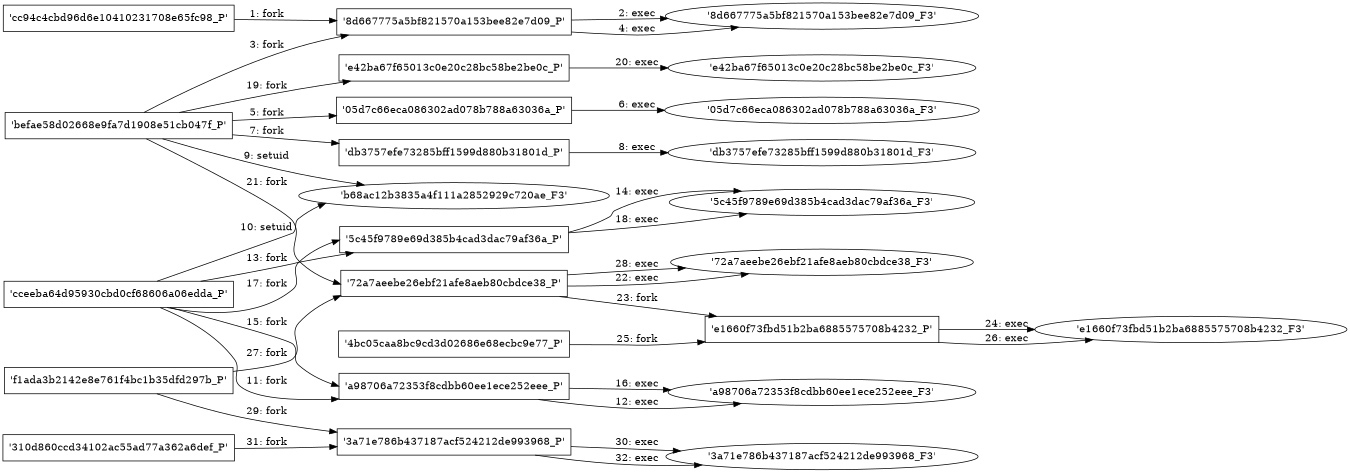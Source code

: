 digraph "D:\Learning\Paper\apt\基于CTI的攻击预警\Dataset\攻击图\ASGfromALLCTI\Microsoft Patch Tuesday - September 2016.dot" {
rankdir="LR"
size="9"
fixedsize="false"
splines="true"
nodesep=0.3
ranksep=0
fontsize=10
overlap="scalexy"
engine= "neato"
	"'cc94c4cbd96d6e10410231708e65fc98_P'" [node_type=Process shape=box]
	"'8d667775a5bf821570a153bee82e7d09_P'" [node_type=Process shape=box]
	"'cc94c4cbd96d6e10410231708e65fc98_P'" -> "'8d667775a5bf821570a153bee82e7d09_P'" [label="1: fork"]
	"'8d667775a5bf821570a153bee82e7d09_P'" [node_type=Process shape=box]
	"'8d667775a5bf821570a153bee82e7d09_F3'" [node_type=File shape=ellipse]
	"'8d667775a5bf821570a153bee82e7d09_P'" -> "'8d667775a5bf821570a153bee82e7d09_F3'" [label="2: exec"]
	"'befae58d02668e9fa7d1908e51cb047f_P'" [node_type=Process shape=box]
	"'8d667775a5bf821570a153bee82e7d09_P'" [node_type=Process shape=box]
	"'befae58d02668e9fa7d1908e51cb047f_P'" -> "'8d667775a5bf821570a153bee82e7d09_P'" [label="3: fork"]
	"'8d667775a5bf821570a153bee82e7d09_P'" [node_type=Process shape=box]
	"'8d667775a5bf821570a153bee82e7d09_F3'" [node_type=File shape=ellipse]
	"'8d667775a5bf821570a153bee82e7d09_P'" -> "'8d667775a5bf821570a153bee82e7d09_F3'" [label="4: exec"]
	"'befae58d02668e9fa7d1908e51cb047f_P'" [node_type=Process shape=box]
	"'05d7c66eca086302ad078b788a63036a_P'" [node_type=Process shape=box]
	"'befae58d02668e9fa7d1908e51cb047f_P'" -> "'05d7c66eca086302ad078b788a63036a_P'" [label="5: fork"]
	"'05d7c66eca086302ad078b788a63036a_P'" [node_type=Process shape=box]
	"'05d7c66eca086302ad078b788a63036a_F3'" [node_type=File shape=ellipse]
	"'05d7c66eca086302ad078b788a63036a_P'" -> "'05d7c66eca086302ad078b788a63036a_F3'" [label="6: exec"]
	"'befae58d02668e9fa7d1908e51cb047f_P'" [node_type=Process shape=box]
	"'db3757efe73285bff1599d880b31801d_P'" [node_type=Process shape=box]
	"'befae58d02668e9fa7d1908e51cb047f_P'" -> "'db3757efe73285bff1599d880b31801d_P'" [label="7: fork"]
	"'db3757efe73285bff1599d880b31801d_P'" [node_type=Process shape=box]
	"'db3757efe73285bff1599d880b31801d_F3'" [node_type=File shape=ellipse]
	"'db3757efe73285bff1599d880b31801d_P'" -> "'db3757efe73285bff1599d880b31801d_F3'" [label="8: exec"]
	"'b68ac12b3835a4f111a2852929c720ae_F3'" [node_type=file shape=ellipse]
	"'befae58d02668e9fa7d1908e51cb047f_P'" [node_type=Process shape=box]
	"'befae58d02668e9fa7d1908e51cb047f_P'" -> "'b68ac12b3835a4f111a2852929c720ae_F3'" [label="9: setuid"]
	"'b68ac12b3835a4f111a2852929c720ae_F3'" [node_type=file shape=ellipse]
	"'cceeba64d95930cbd0cf68606a06edda_P'" [node_type=Process shape=box]
	"'cceeba64d95930cbd0cf68606a06edda_P'" -> "'b68ac12b3835a4f111a2852929c720ae_F3'" [label="10: setuid"]
	"'cceeba64d95930cbd0cf68606a06edda_P'" [node_type=Process shape=box]
	"'a98706a72353f8cdbb60ee1ece252eee_P'" [node_type=Process shape=box]
	"'cceeba64d95930cbd0cf68606a06edda_P'" -> "'a98706a72353f8cdbb60ee1ece252eee_P'" [label="11: fork"]
	"'a98706a72353f8cdbb60ee1ece252eee_P'" [node_type=Process shape=box]
	"'a98706a72353f8cdbb60ee1ece252eee_F3'" [node_type=File shape=ellipse]
	"'a98706a72353f8cdbb60ee1ece252eee_P'" -> "'a98706a72353f8cdbb60ee1ece252eee_F3'" [label="12: exec"]
	"'cceeba64d95930cbd0cf68606a06edda_P'" [node_type=Process shape=box]
	"'5c45f9789e69d385b4cad3dac79af36a_P'" [node_type=Process shape=box]
	"'cceeba64d95930cbd0cf68606a06edda_P'" -> "'5c45f9789e69d385b4cad3dac79af36a_P'" [label="13: fork"]
	"'5c45f9789e69d385b4cad3dac79af36a_P'" [node_type=Process shape=box]
	"'5c45f9789e69d385b4cad3dac79af36a_F3'" [node_type=File shape=ellipse]
	"'5c45f9789e69d385b4cad3dac79af36a_P'" -> "'5c45f9789e69d385b4cad3dac79af36a_F3'" [label="14: exec"]
	"'cceeba64d95930cbd0cf68606a06edda_P'" [node_type=Process shape=box]
	"'a98706a72353f8cdbb60ee1ece252eee_P'" [node_type=Process shape=box]
	"'cceeba64d95930cbd0cf68606a06edda_P'" -> "'a98706a72353f8cdbb60ee1ece252eee_P'" [label="15: fork"]
	"'a98706a72353f8cdbb60ee1ece252eee_P'" [node_type=Process shape=box]
	"'a98706a72353f8cdbb60ee1ece252eee_F3'" [node_type=File shape=ellipse]
	"'a98706a72353f8cdbb60ee1ece252eee_P'" -> "'a98706a72353f8cdbb60ee1ece252eee_F3'" [label="16: exec"]
	"'cceeba64d95930cbd0cf68606a06edda_P'" [node_type=Process shape=box]
	"'5c45f9789e69d385b4cad3dac79af36a_P'" [node_type=Process shape=box]
	"'cceeba64d95930cbd0cf68606a06edda_P'" -> "'5c45f9789e69d385b4cad3dac79af36a_P'" [label="17: fork"]
	"'5c45f9789e69d385b4cad3dac79af36a_P'" [node_type=Process shape=box]
	"'5c45f9789e69d385b4cad3dac79af36a_F3'" [node_type=File shape=ellipse]
	"'5c45f9789e69d385b4cad3dac79af36a_P'" -> "'5c45f9789e69d385b4cad3dac79af36a_F3'" [label="18: exec"]
	"'befae58d02668e9fa7d1908e51cb047f_P'" [node_type=Process shape=box]
	"'e42ba67f65013c0e20c28bc58be2be0c_P'" [node_type=Process shape=box]
	"'befae58d02668e9fa7d1908e51cb047f_P'" -> "'e42ba67f65013c0e20c28bc58be2be0c_P'" [label="19: fork"]
	"'e42ba67f65013c0e20c28bc58be2be0c_P'" [node_type=Process shape=box]
	"'e42ba67f65013c0e20c28bc58be2be0c_F3'" [node_type=File shape=ellipse]
	"'e42ba67f65013c0e20c28bc58be2be0c_P'" -> "'e42ba67f65013c0e20c28bc58be2be0c_F3'" [label="20: exec"]
	"'befae58d02668e9fa7d1908e51cb047f_P'" [node_type=Process shape=box]
	"'72a7aeebe26ebf21afe8aeb80cbdce38_P'" [node_type=Process shape=box]
	"'befae58d02668e9fa7d1908e51cb047f_P'" -> "'72a7aeebe26ebf21afe8aeb80cbdce38_P'" [label="21: fork"]
	"'72a7aeebe26ebf21afe8aeb80cbdce38_P'" [node_type=Process shape=box]
	"'72a7aeebe26ebf21afe8aeb80cbdce38_F3'" [node_type=File shape=ellipse]
	"'72a7aeebe26ebf21afe8aeb80cbdce38_P'" -> "'72a7aeebe26ebf21afe8aeb80cbdce38_F3'" [label="22: exec"]
	"'72a7aeebe26ebf21afe8aeb80cbdce38_P'" [node_type=Process shape=box]
	"'e1660f73fbd51b2ba6885575708b4232_P'" [node_type=Process shape=box]
	"'72a7aeebe26ebf21afe8aeb80cbdce38_P'" -> "'e1660f73fbd51b2ba6885575708b4232_P'" [label="23: fork"]
	"'e1660f73fbd51b2ba6885575708b4232_P'" [node_type=Process shape=box]
	"'e1660f73fbd51b2ba6885575708b4232_F3'" [node_type=File shape=ellipse]
	"'e1660f73fbd51b2ba6885575708b4232_P'" -> "'e1660f73fbd51b2ba6885575708b4232_F3'" [label="24: exec"]
	"'4bc05caa8bc9cd3d02686e68ecbc9e77_P'" [node_type=Process shape=box]
	"'e1660f73fbd51b2ba6885575708b4232_P'" [node_type=Process shape=box]
	"'4bc05caa8bc9cd3d02686e68ecbc9e77_P'" -> "'e1660f73fbd51b2ba6885575708b4232_P'" [label="25: fork"]
	"'e1660f73fbd51b2ba6885575708b4232_P'" [node_type=Process shape=box]
	"'e1660f73fbd51b2ba6885575708b4232_F3'" [node_type=File shape=ellipse]
	"'e1660f73fbd51b2ba6885575708b4232_P'" -> "'e1660f73fbd51b2ba6885575708b4232_F3'" [label="26: exec"]
	"'f1ada3b2142e8e761f4bc1b35dfd297b_P'" [node_type=Process shape=box]
	"'72a7aeebe26ebf21afe8aeb80cbdce38_P'" [node_type=Process shape=box]
	"'f1ada3b2142e8e761f4bc1b35dfd297b_P'" -> "'72a7aeebe26ebf21afe8aeb80cbdce38_P'" [label="27: fork"]
	"'72a7aeebe26ebf21afe8aeb80cbdce38_P'" [node_type=Process shape=box]
	"'72a7aeebe26ebf21afe8aeb80cbdce38_F3'" [node_type=File shape=ellipse]
	"'72a7aeebe26ebf21afe8aeb80cbdce38_P'" -> "'72a7aeebe26ebf21afe8aeb80cbdce38_F3'" [label="28: exec"]
	"'f1ada3b2142e8e761f4bc1b35dfd297b_P'" [node_type=Process shape=box]
	"'3a71e786b437187acf524212de993968_P'" [node_type=Process shape=box]
	"'f1ada3b2142e8e761f4bc1b35dfd297b_P'" -> "'3a71e786b437187acf524212de993968_P'" [label="29: fork"]
	"'3a71e786b437187acf524212de993968_P'" [node_type=Process shape=box]
	"'3a71e786b437187acf524212de993968_F3'" [node_type=File shape=ellipse]
	"'3a71e786b437187acf524212de993968_P'" -> "'3a71e786b437187acf524212de993968_F3'" [label="30: exec"]
	"'310d860ccd34102ac55ad77a362a6def_P'" [node_type=Process shape=box]
	"'3a71e786b437187acf524212de993968_P'" [node_type=Process shape=box]
	"'310d860ccd34102ac55ad77a362a6def_P'" -> "'3a71e786b437187acf524212de993968_P'" [label="31: fork"]
	"'3a71e786b437187acf524212de993968_P'" [node_type=Process shape=box]
	"'3a71e786b437187acf524212de993968_F3'" [node_type=File shape=ellipse]
	"'3a71e786b437187acf524212de993968_P'" -> "'3a71e786b437187acf524212de993968_F3'" [label="32: exec"]
}
